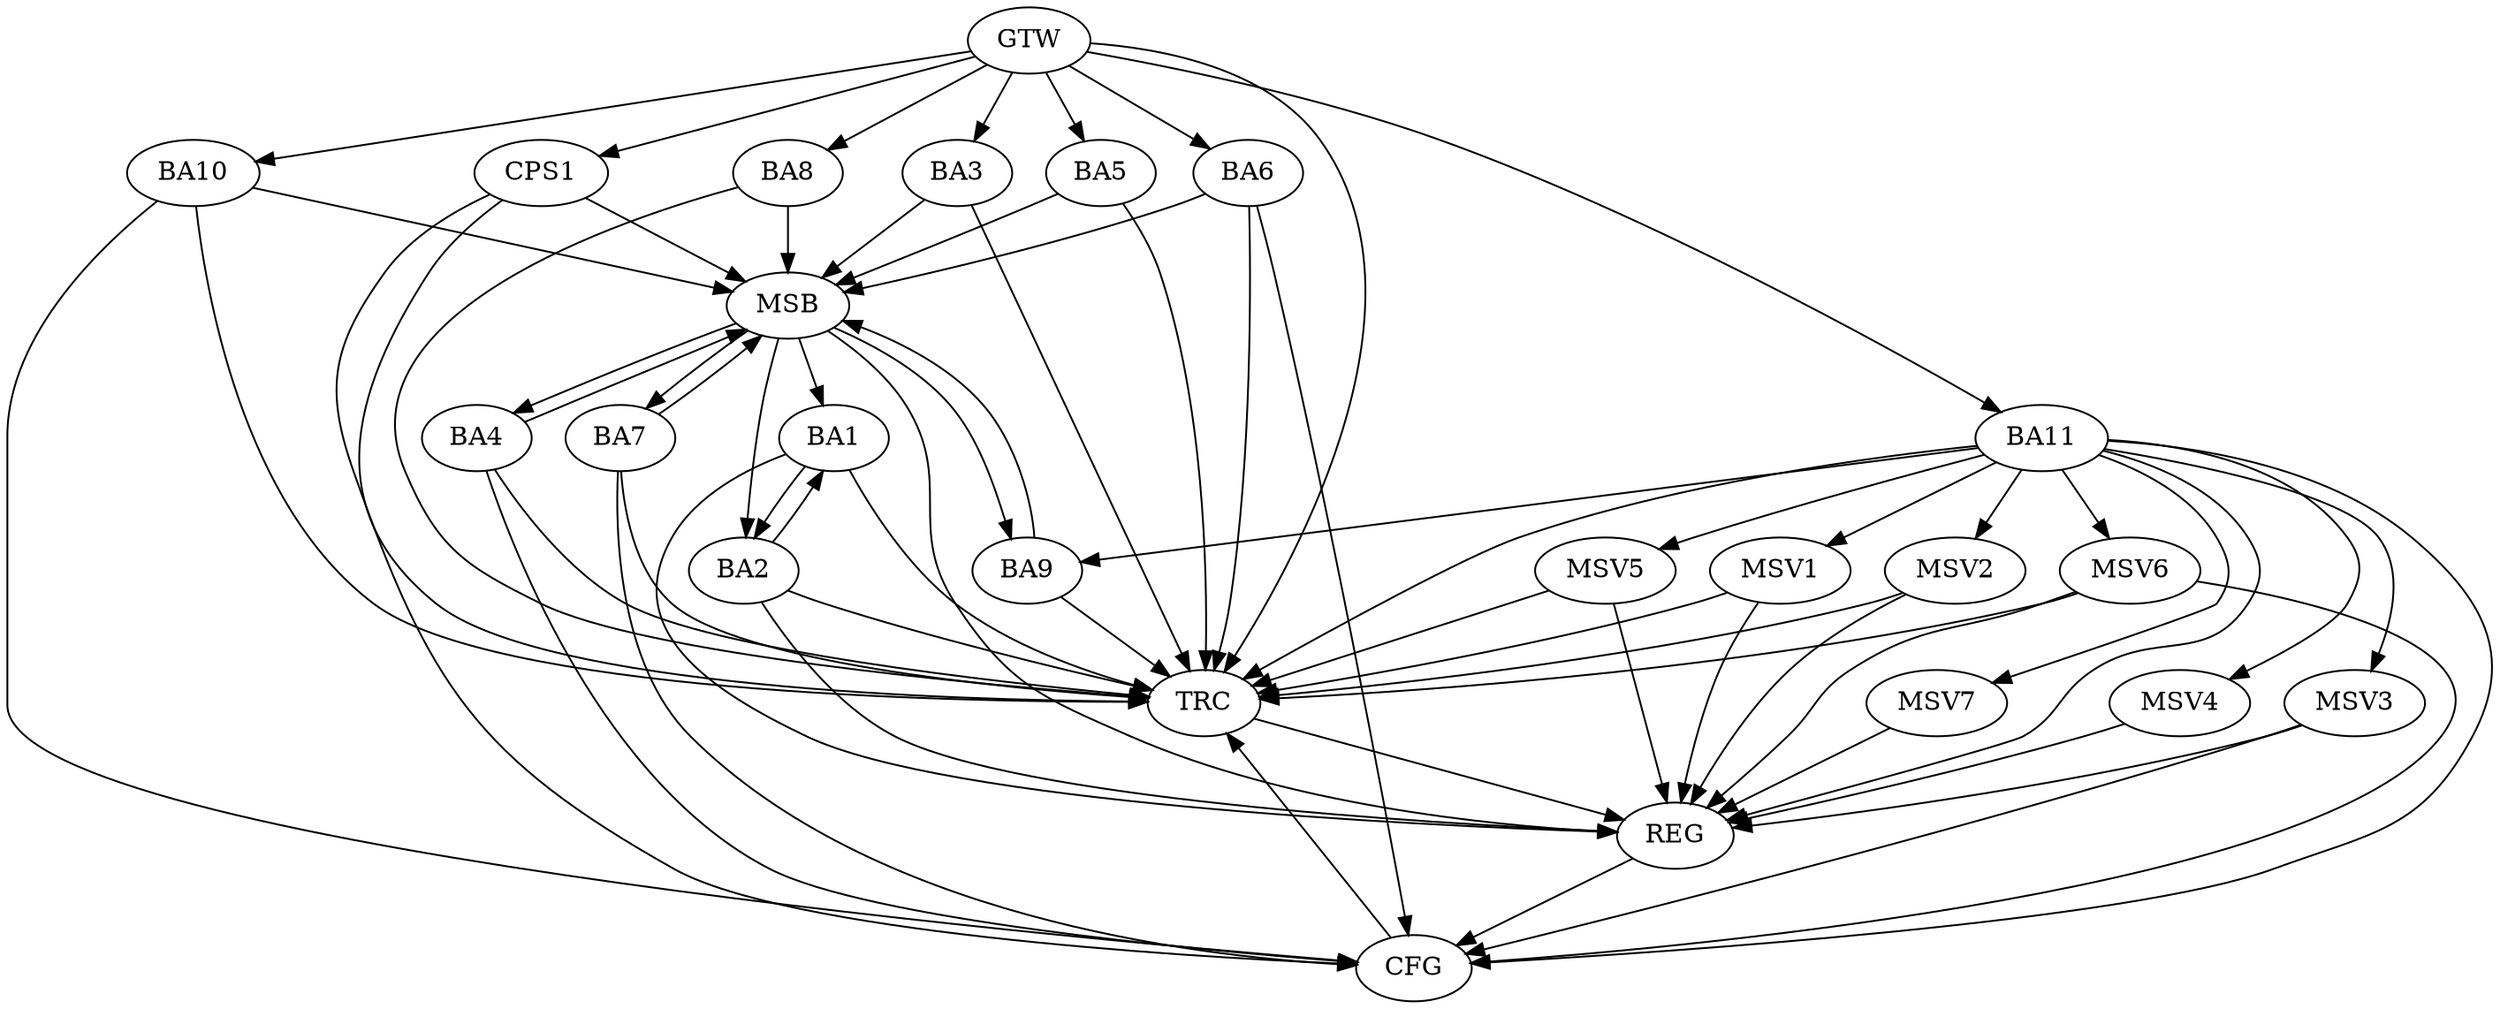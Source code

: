 strict digraph G {
  BA1 [ label="BA1" ];
  BA2 [ label="BA2" ];
  BA3 [ label="BA3" ];
  BA4 [ label="BA4" ];
  BA5 [ label="BA5" ];
  BA6 [ label="BA6" ];
  BA7 [ label="BA7" ];
  BA8 [ label="BA8" ];
  BA9 [ label="BA9" ];
  BA10 [ label="BA10" ];
  BA11 [ label="BA11" ];
  CPS1 [ label="CPS1" ];
  GTW [ label="GTW" ];
  REG [ label="REG" ];
  MSB [ label="MSB" ];
  CFG [ label="CFG" ];
  TRC [ label="TRC" ];
  MSV1 [ label="MSV1" ];
  MSV2 [ label="MSV2" ];
  MSV3 [ label="MSV3" ];
  MSV4 [ label="MSV4" ];
  MSV5 [ label="MSV5" ];
  MSV6 [ label="MSV6" ];
  MSV7 [ label="MSV7" ];
  BA1 -> BA2;
  BA2 -> BA1;
  BA11 -> BA9;
  GTW -> BA3;
  GTW -> BA5;
  GTW -> BA6;
  GTW -> BA8;
  GTW -> BA10;
  GTW -> BA11;
  GTW -> CPS1;
  BA1 -> REG;
  BA2 -> REG;
  BA11 -> REG;
  BA3 -> MSB;
  MSB -> BA2;
  MSB -> REG;
  BA4 -> MSB;
  BA5 -> MSB;
  MSB -> BA1;
  BA6 -> MSB;
  BA7 -> MSB;
  BA8 -> MSB;
  BA9 -> MSB;
  MSB -> BA7;
  BA10 -> MSB;
  MSB -> BA9;
  CPS1 -> MSB;
  MSB -> BA4;
  CPS1 -> CFG;
  BA4 -> CFG;
  BA7 -> CFG;
  BA6 -> CFG;
  BA10 -> CFG;
  BA11 -> CFG;
  REG -> CFG;
  BA1 -> TRC;
  BA2 -> TRC;
  BA3 -> TRC;
  BA4 -> TRC;
  BA5 -> TRC;
  BA6 -> TRC;
  BA7 -> TRC;
  BA8 -> TRC;
  BA9 -> TRC;
  BA10 -> TRC;
  BA11 -> TRC;
  CPS1 -> TRC;
  GTW -> TRC;
  CFG -> TRC;
  TRC -> REG;
  BA11 -> MSV1;
  MSV1 -> REG;
  MSV1 -> TRC;
  BA11 -> MSV2;
  MSV2 -> REG;
  MSV2 -> TRC;
  BA11 -> MSV3;
  MSV3 -> REG;
  MSV3 -> CFG;
  BA11 -> MSV4;
  MSV4 -> REG;
  BA11 -> MSV5;
  MSV5 -> REG;
  MSV5 -> TRC;
  BA11 -> MSV6;
  BA11 -> MSV7;
  MSV6 -> REG;
  MSV6 -> TRC;
  MSV6 -> CFG;
  MSV7 -> REG;
}
